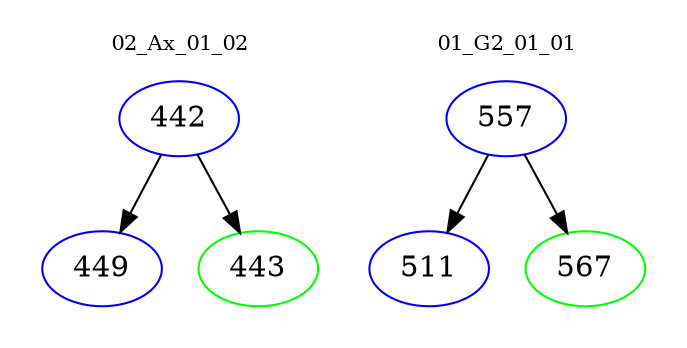 digraph{
subgraph cluster_0 {
color = white
label = "02_Ax_01_02";
fontsize=10;
T0_442 [label="442", color="blue"]
T0_442 -> T0_449 [color="black"]
T0_449 [label="449", color="blue"]
T0_442 -> T0_443 [color="black"]
T0_443 [label="443", color="green"]
}
subgraph cluster_1 {
color = white
label = "01_G2_01_01";
fontsize=10;
T1_557 [label="557", color="blue"]
T1_557 -> T1_511 [color="black"]
T1_511 [label="511", color="blue"]
T1_557 -> T1_567 [color="black"]
T1_567 [label="567", color="green"]
}
}
